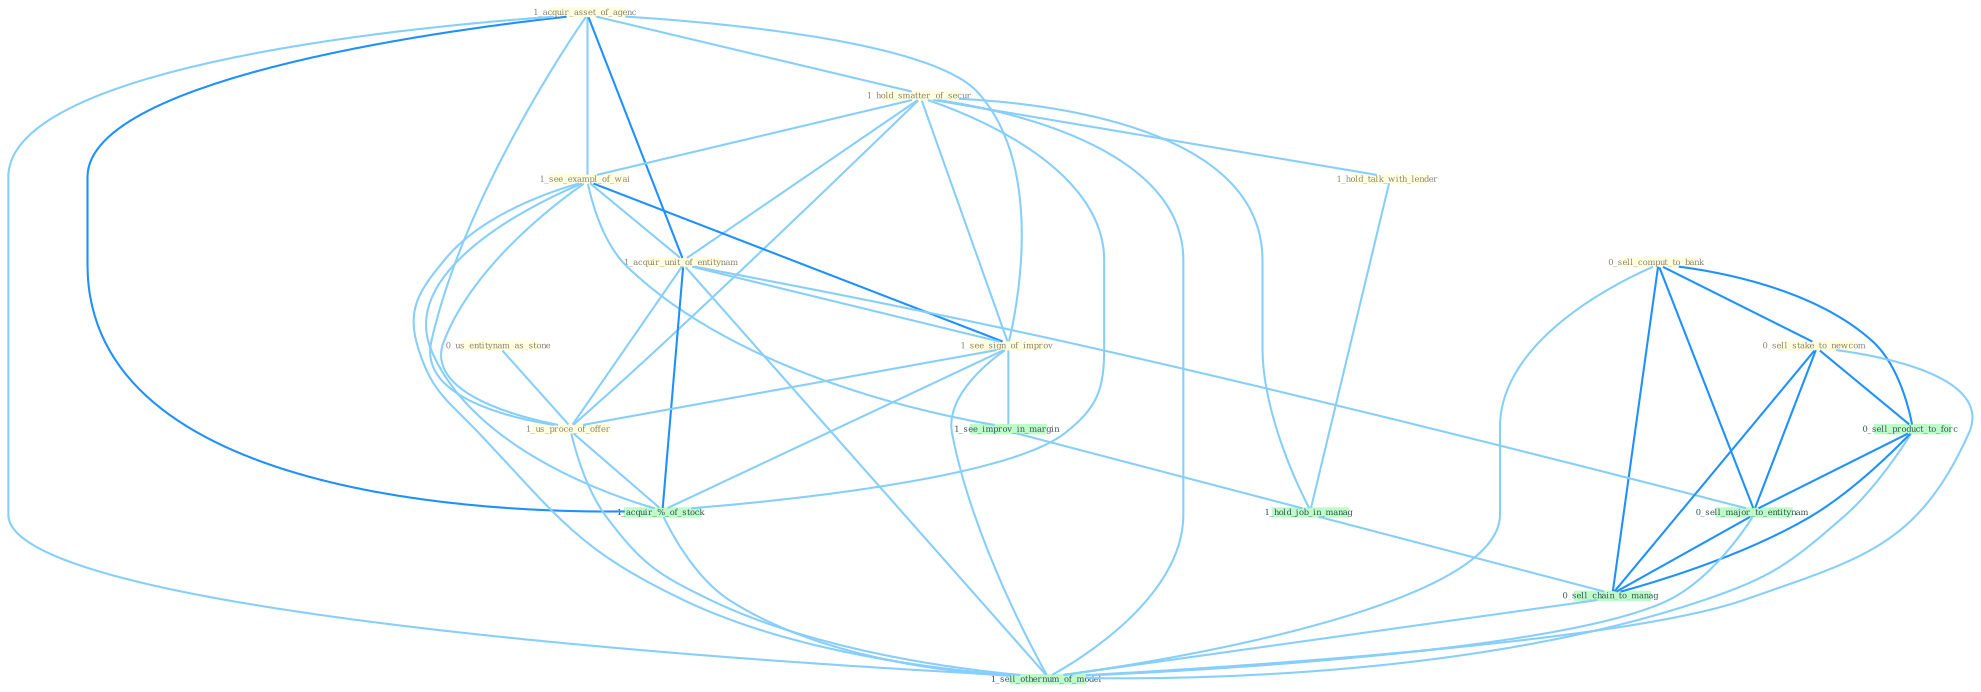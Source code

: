 Graph G{ 
    node
    [shape=polygon,style=filled,width=.5,height=.06,color="#BDFCC9",fixedsize=true,fontsize=4,
    fontcolor="#2f4f4f"];
    {node
    [color="#ffffe0", fontcolor="#8b7d6b"] "1_acquir_asset_of_agenc " "0_sell_comput_to_bank " "1_hold_smatter_of_secur " "1_see_exampl_of_wai " "0_us_entitynam_as_stone " "1_acquir_unit_of_entitynam " "0_sell_stake_to_newcom " "1_hold_talk_with_lender " "1_see_sign_of_improv " "1_us_proce_of_offer "}
{node [color="#fff0f5", fontcolor="#b22222"]}
edge [color="#B0E2FF"];

	"1_acquir_asset_of_agenc " -- "1_hold_smatter_of_secur " [w="1", color="#87cefa" ];
	"1_acquir_asset_of_agenc " -- "1_see_exampl_of_wai " [w="1", color="#87cefa" ];
	"1_acquir_asset_of_agenc " -- "1_acquir_unit_of_entitynam " [w="2", color="#1e90ff" , len=0.8];
	"1_acquir_asset_of_agenc " -- "1_see_sign_of_improv " [w="1", color="#87cefa" ];
	"1_acquir_asset_of_agenc " -- "1_us_proce_of_offer " [w="1", color="#87cefa" ];
	"1_acquir_asset_of_agenc " -- "1_acquir_%_of_stock " [w="2", color="#1e90ff" , len=0.8];
	"1_acquir_asset_of_agenc " -- "1_sell_othernum_of_model " [w="1", color="#87cefa" ];
	"0_sell_comput_to_bank " -- "0_sell_stake_to_newcom " [w="2", color="#1e90ff" , len=0.8];
	"0_sell_comput_to_bank " -- "0_sell_product_to_forc " [w="2", color="#1e90ff" , len=0.8];
	"0_sell_comput_to_bank " -- "0_sell_major_to_entitynam " [w="2", color="#1e90ff" , len=0.8];
	"0_sell_comput_to_bank " -- "0_sell_chain_to_manag " [w="2", color="#1e90ff" , len=0.8];
	"0_sell_comput_to_bank " -- "1_sell_othernum_of_model " [w="1", color="#87cefa" ];
	"1_hold_smatter_of_secur " -- "1_see_exampl_of_wai " [w="1", color="#87cefa" ];
	"1_hold_smatter_of_secur " -- "1_acquir_unit_of_entitynam " [w="1", color="#87cefa" ];
	"1_hold_smatter_of_secur " -- "1_hold_talk_with_lender " [w="1", color="#87cefa" ];
	"1_hold_smatter_of_secur " -- "1_see_sign_of_improv " [w="1", color="#87cefa" ];
	"1_hold_smatter_of_secur " -- "1_us_proce_of_offer " [w="1", color="#87cefa" ];
	"1_hold_smatter_of_secur " -- "1_acquir_%_of_stock " [w="1", color="#87cefa" ];
	"1_hold_smatter_of_secur " -- "1_hold_job_in_manag " [w="1", color="#87cefa" ];
	"1_hold_smatter_of_secur " -- "1_sell_othernum_of_model " [w="1", color="#87cefa" ];
	"1_see_exampl_of_wai " -- "1_acquir_unit_of_entitynam " [w="1", color="#87cefa" ];
	"1_see_exampl_of_wai " -- "1_see_sign_of_improv " [w="2", color="#1e90ff" , len=0.8];
	"1_see_exampl_of_wai " -- "1_us_proce_of_offer " [w="1", color="#87cefa" ];
	"1_see_exampl_of_wai " -- "1_see_improv_in_margin " [w="1", color="#87cefa" ];
	"1_see_exampl_of_wai " -- "1_acquir_%_of_stock " [w="1", color="#87cefa" ];
	"1_see_exampl_of_wai " -- "1_sell_othernum_of_model " [w="1", color="#87cefa" ];
	"0_us_entitynam_as_stone " -- "1_us_proce_of_offer " [w="1", color="#87cefa" ];
	"1_acquir_unit_of_entitynam " -- "1_see_sign_of_improv " [w="1", color="#87cefa" ];
	"1_acquir_unit_of_entitynam " -- "1_us_proce_of_offer " [w="1", color="#87cefa" ];
	"1_acquir_unit_of_entitynam " -- "1_acquir_%_of_stock " [w="2", color="#1e90ff" , len=0.8];
	"1_acquir_unit_of_entitynam " -- "0_sell_major_to_entitynam " [w="1", color="#87cefa" ];
	"1_acquir_unit_of_entitynam " -- "1_sell_othernum_of_model " [w="1", color="#87cefa" ];
	"0_sell_stake_to_newcom " -- "0_sell_product_to_forc " [w="2", color="#1e90ff" , len=0.8];
	"0_sell_stake_to_newcom " -- "0_sell_major_to_entitynam " [w="2", color="#1e90ff" , len=0.8];
	"0_sell_stake_to_newcom " -- "0_sell_chain_to_manag " [w="2", color="#1e90ff" , len=0.8];
	"0_sell_stake_to_newcom " -- "1_sell_othernum_of_model " [w="1", color="#87cefa" ];
	"1_hold_talk_with_lender " -- "1_hold_job_in_manag " [w="1", color="#87cefa" ];
	"1_see_sign_of_improv " -- "1_us_proce_of_offer " [w="1", color="#87cefa" ];
	"1_see_sign_of_improv " -- "1_see_improv_in_margin " [w="1", color="#87cefa" ];
	"1_see_sign_of_improv " -- "1_acquir_%_of_stock " [w="1", color="#87cefa" ];
	"1_see_sign_of_improv " -- "1_sell_othernum_of_model " [w="1", color="#87cefa" ];
	"1_us_proce_of_offer " -- "1_acquir_%_of_stock " [w="1", color="#87cefa" ];
	"1_us_proce_of_offer " -- "1_sell_othernum_of_model " [w="1", color="#87cefa" ];
	"1_see_improv_in_margin " -- "1_hold_job_in_manag " [w="1", color="#87cefa" ];
	"1_acquir_%_of_stock " -- "1_sell_othernum_of_model " [w="1", color="#87cefa" ];
	"1_hold_job_in_manag " -- "0_sell_chain_to_manag " [w="1", color="#87cefa" ];
	"0_sell_product_to_forc " -- "0_sell_major_to_entitynam " [w="2", color="#1e90ff" , len=0.8];
	"0_sell_product_to_forc " -- "0_sell_chain_to_manag " [w="2", color="#1e90ff" , len=0.8];
	"0_sell_product_to_forc " -- "1_sell_othernum_of_model " [w="1", color="#87cefa" ];
	"0_sell_major_to_entitynam " -- "0_sell_chain_to_manag " [w="2", color="#1e90ff" , len=0.8];
	"0_sell_major_to_entitynam " -- "1_sell_othernum_of_model " [w="1", color="#87cefa" ];
	"0_sell_chain_to_manag " -- "1_sell_othernum_of_model " [w="1", color="#87cefa" ];
}